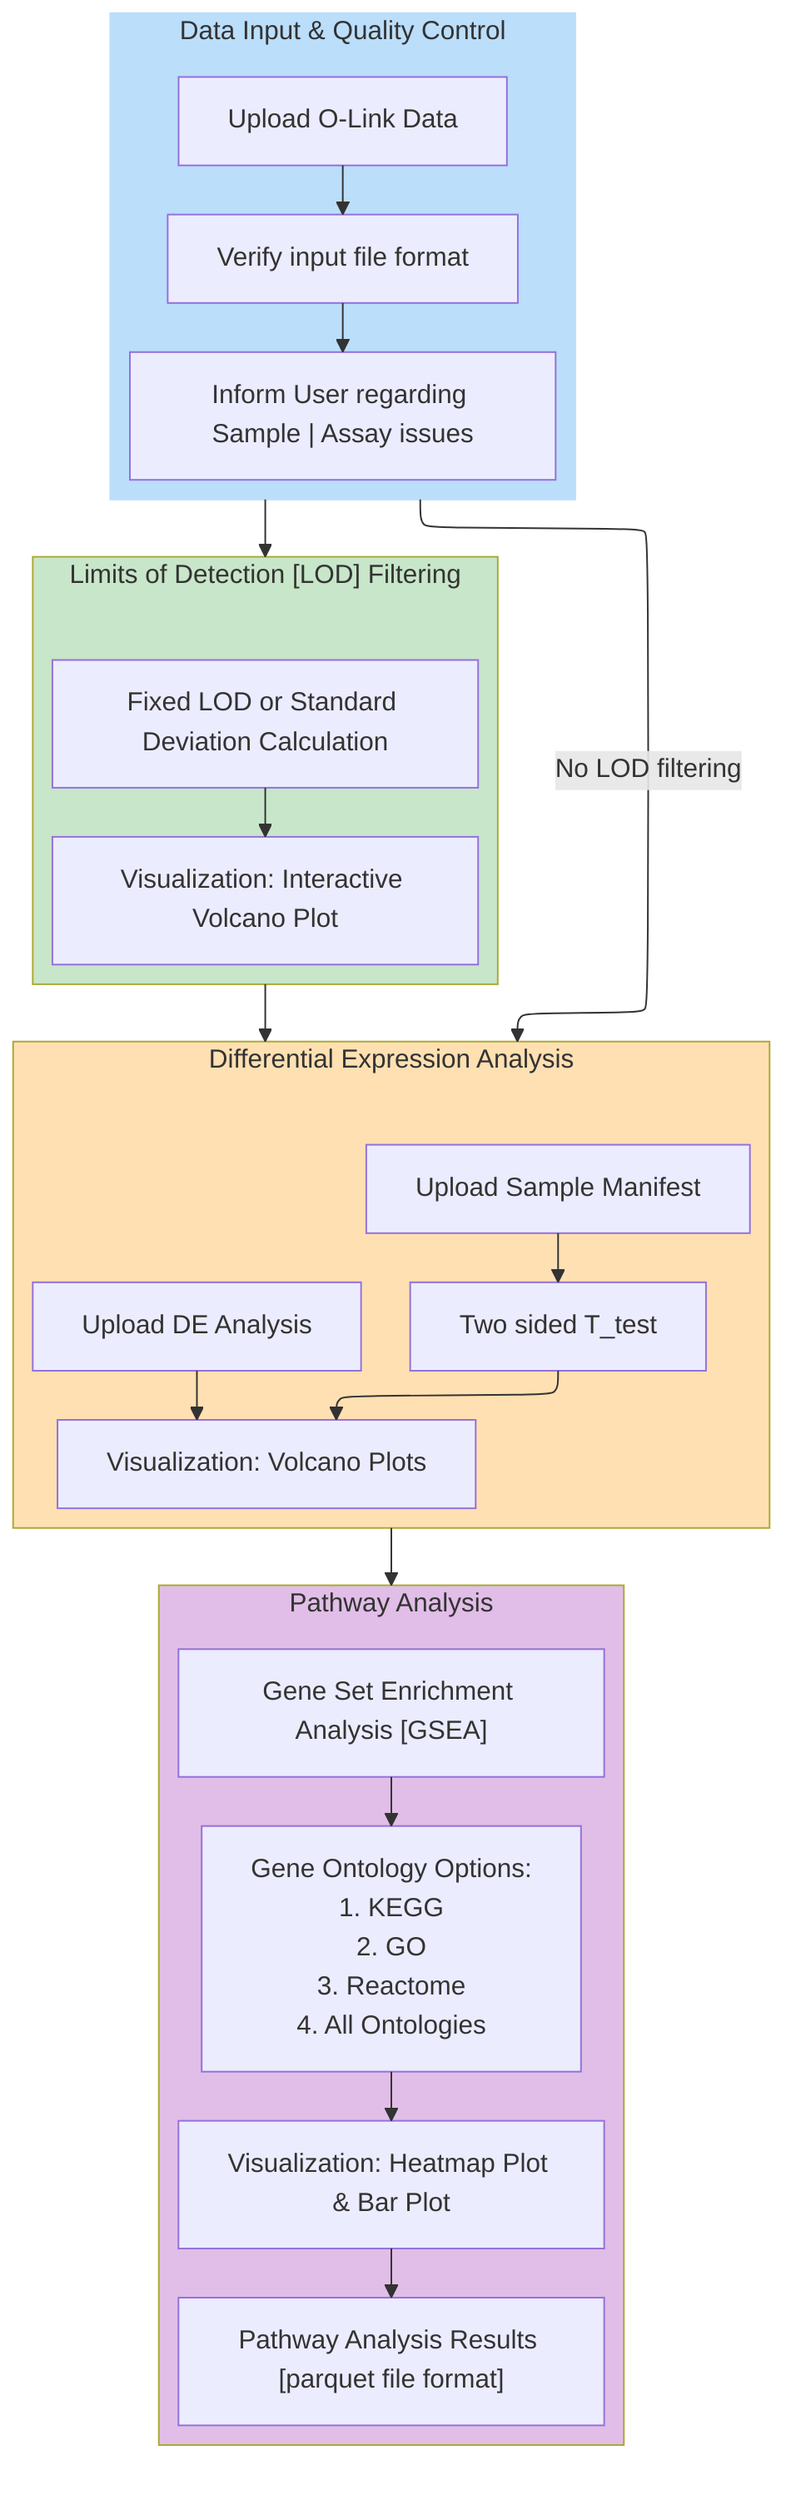 ---
config:
  layout: elk
---
flowchart TB
 subgraph s1["Data Input & Quality Control"]
        n1["Upload O-Link Data"]
        n3["Inform User regarding Sample | Assay issues"]
        n2["Verify input file format"]
  end
 subgraph s2["Limits of Detection [LOD] Filtering"]
        n5["Fixed LOD or Standard Deviation Calculation"]
        n6["Visualization: Interactive Volcano Plot"]
  end
 subgraph s4["Differential Expression Analysis"]
        n4["Upload Sample Manifest"]
        n7["Two sided T_test"]
        n8["Visualization: Volcano Plots"]
        n20["Upload DE Analysis"]
  end
 subgraph s3["Pathway Analysis"]
        n9["Gene Set Enrichment Analysis [GSEA]"]
        n10["Gene Ontology Options:
        1. KEGG
        2. GO
        3. Reactome
        4. All Ontologies"]
        n18["Visualization: Heatmap Plot & Bar Plot"]
        n19["Pathway Analysis Results [parquet file format]"]
  end
    n1 --> n2
    n2 --> n3
    s1 -- No LOD filtering --> s4
    s1 --> s2
    n5 --> n6
    s2 --> s4
    n4 --> n7
    n7 --> n8
    n9 --> n10 
    s4 --> s3
    n10  --> n18 
    n18 --> n19
    n20 --> n8  
    
    style s1 stroke:#BBDEFB,fill:#BBDEFB
    style s4 fill:#FFE0B2
    style s2 fill:#C8E6C9
    style s3 fill:#E1BEE7